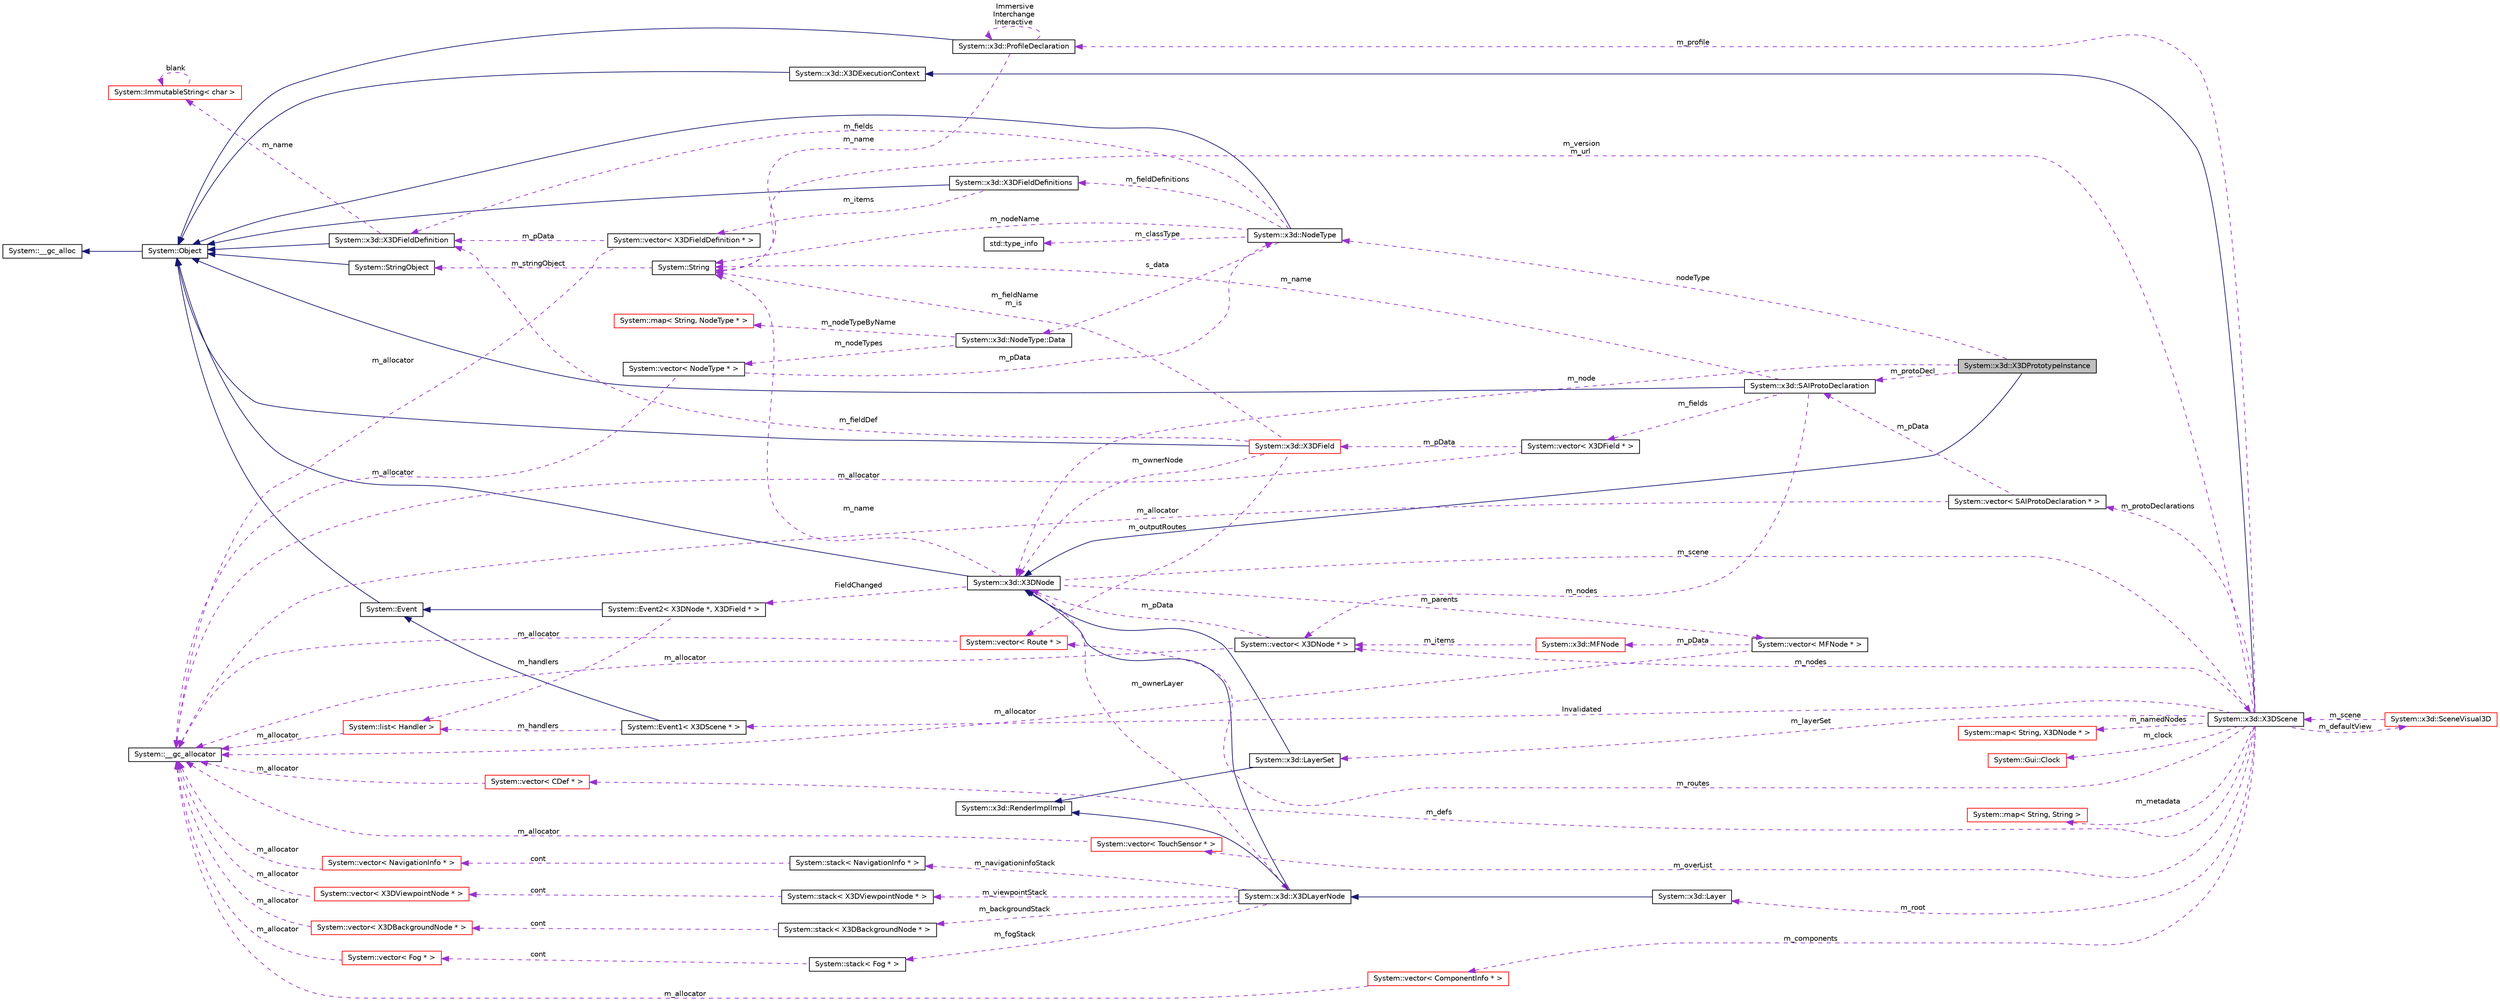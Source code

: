 digraph G
{
  edge [fontname="Helvetica",fontsize="10",labelfontname="Helvetica",labelfontsize="10"];
  node [fontname="Helvetica",fontsize="10",shape=record];
  rankdir="LR";
  Node1 [label="System::x3d::X3DPrototypeInstance",height=0.2,width=0.4,color="black", fillcolor="grey75", style="filled" fontcolor="black"];
  Node2 -> Node1 [dir="back",color="midnightblue",fontsize="10",style="solid",fontname="Helvetica"];
  Node2 [label="System::x3d::X3DNode",height=0.2,width=0.4,color="black", fillcolor="white", style="filled",URL="$class_system_1_1x3d_1_1_x3_d_node.html"];
  Node3 -> Node2 [dir="back",color="midnightblue",fontsize="10",style="solid",fontname="Helvetica"];
  Node3 [label="System::Object",height=0.2,width=0.4,color="black", fillcolor="white", style="filled",URL="$class_system_1_1_object.html"];
  Node4 -> Node3 [dir="back",color="midnightblue",fontsize="10",style="solid",fontname="Helvetica"];
  Node4 [label="System::__gc_alloc",height=0.2,width=0.4,color="black", fillcolor="white", style="filled",URL="$class_system_1_1____gc__alloc.html"];
  Node5 -> Node2 [dir="back",color="darkorchid3",fontsize="10",style="dashed",label=" m_ownerLayer" ,fontname="Helvetica"];
  Node5 [label="System::x3d::X3DLayerNode",height=0.2,width=0.4,color="black", fillcolor="white", style="filled",URL="$class_system_1_1x3d_1_1_x3_d_layer_node.html"];
  Node2 -> Node5 [dir="back",color="midnightblue",fontsize="10",style="solid",fontname="Helvetica"];
  Node6 -> Node5 [dir="back",color="midnightblue",fontsize="10",style="solid",fontname="Helvetica"];
  Node6 [label="System::x3d::RenderImplImpl",height=0.2,width=0.4,color="black", fillcolor="white", style="filled",URL="$class_system_1_1x3d_1_1_render_impl_impl.html"];
  Node7 -> Node5 [dir="back",color="darkorchid3",fontsize="10",style="dashed",label=" m_navigationinfoStack" ,fontname="Helvetica"];
  Node7 [label="System::stack\< NavigationInfo * \>",height=0.2,width=0.4,color="black", fillcolor="white", style="filled",URL="$class_system_1_1stack.html"];
  Node8 -> Node7 [dir="back",color="darkorchid3",fontsize="10",style="dashed",label=" cont" ,fontname="Helvetica"];
  Node8 [label="System::vector\< NavigationInfo * \>",height=0.2,width=0.4,color="red", fillcolor="white", style="filled",URL="$class_system_1_1vector.html"];
  Node9 -> Node8 [dir="back",color="darkorchid3",fontsize="10",style="dashed",label=" m_allocator" ,fontname="Helvetica"];
  Node9 [label="System::__gc_allocator",height=0.2,width=0.4,color="black", fillcolor="white", style="filled",URL="$class_system_1_1____gc__allocator.html"];
  Node10 -> Node5 [dir="back",color="darkorchid3",fontsize="10",style="dashed",label=" m_viewpointStack" ,fontname="Helvetica"];
  Node10 [label="System::stack\< X3DViewpointNode * \>",height=0.2,width=0.4,color="black", fillcolor="white", style="filled",URL="$class_system_1_1stack.html"];
  Node11 -> Node10 [dir="back",color="darkorchid3",fontsize="10",style="dashed",label=" cont" ,fontname="Helvetica"];
  Node11 [label="System::vector\< X3DViewpointNode * \>",height=0.2,width=0.4,color="red", fillcolor="white", style="filled",URL="$class_system_1_1vector.html"];
  Node9 -> Node11 [dir="back",color="darkorchid3",fontsize="10",style="dashed",label=" m_allocator" ,fontname="Helvetica"];
  Node12 -> Node5 [dir="back",color="darkorchid3",fontsize="10",style="dashed",label=" m_fogStack" ,fontname="Helvetica"];
  Node12 [label="System::stack\< Fog * \>",height=0.2,width=0.4,color="black", fillcolor="white", style="filled",URL="$class_system_1_1stack.html"];
  Node13 -> Node12 [dir="back",color="darkorchid3",fontsize="10",style="dashed",label=" cont" ,fontname="Helvetica"];
  Node13 [label="System::vector\< Fog * \>",height=0.2,width=0.4,color="red", fillcolor="white", style="filled",URL="$class_system_1_1vector.html"];
  Node9 -> Node13 [dir="back",color="darkorchid3",fontsize="10",style="dashed",label=" m_allocator" ,fontname="Helvetica"];
  Node14 -> Node5 [dir="back",color="darkorchid3",fontsize="10",style="dashed",label=" m_backgroundStack" ,fontname="Helvetica"];
  Node14 [label="System::stack\< X3DBackgroundNode * \>",height=0.2,width=0.4,color="black", fillcolor="white", style="filled",URL="$class_system_1_1stack.html"];
  Node15 -> Node14 [dir="back",color="darkorchid3",fontsize="10",style="dashed",label=" cont" ,fontname="Helvetica"];
  Node15 [label="System::vector\< X3DBackgroundNode * \>",height=0.2,width=0.4,color="red", fillcolor="white", style="filled",URL="$class_system_1_1vector.html"];
  Node9 -> Node15 [dir="back",color="darkorchid3",fontsize="10",style="dashed",label=" m_allocator" ,fontname="Helvetica"];
  Node16 -> Node2 [dir="back",color="darkorchid3",fontsize="10",style="dashed",label=" m_parents" ,fontname="Helvetica"];
  Node16 [label="System::vector\< MFNode * \>",height=0.2,width=0.4,color="black", fillcolor="white", style="filled",URL="$class_system_1_1vector.html"];
  Node9 -> Node16 [dir="back",color="darkorchid3",fontsize="10",style="dashed",label=" m_allocator" ,fontname="Helvetica"];
  Node17 -> Node16 [dir="back",color="darkorchid3",fontsize="10",style="dashed",label=" m_pData" ,fontname="Helvetica"];
  Node17 [label="System::x3d::MFNode",height=0.2,width=0.4,color="red", fillcolor="white", style="filled",URL="$class_system_1_1x3d_1_1_m_f_node.html"];
  Node18 -> Node17 [dir="back",color="darkorchid3",fontsize="10",style="dashed",label=" m_items" ,fontname="Helvetica"];
  Node18 [label="System::vector\< X3DNode * \>",height=0.2,width=0.4,color="black", fillcolor="white", style="filled",URL="$class_system_1_1vector.html"];
  Node9 -> Node18 [dir="back",color="darkorchid3",fontsize="10",style="dashed",label=" m_allocator" ,fontname="Helvetica"];
  Node2 -> Node18 [dir="back",color="darkorchid3",fontsize="10",style="dashed",label=" m_pData" ,fontname="Helvetica"];
  Node19 -> Node2 [dir="back",color="darkorchid3",fontsize="10",style="dashed",label=" m_scene" ,fontname="Helvetica"];
  Node19 [label="System::x3d::X3DScene",height=0.2,width=0.4,color="black", fillcolor="white", style="filled",URL="$class_system_1_1x3d_1_1_x3_d_scene.html"];
  Node20 -> Node19 [dir="back",color="midnightblue",fontsize="10",style="solid",fontname="Helvetica"];
  Node20 [label="System::x3d::X3DExecutionContext",height=0.2,width=0.4,color="black", fillcolor="white", style="filled",URL="$class_system_1_1x3d_1_1_x3_d_execution_context.html"];
  Node3 -> Node20 [dir="back",color="midnightblue",fontsize="10",style="solid",fontname="Helvetica"];
  Node21 -> Node19 [dir="back",color="darkorchid3",fontsize="10",style="dashed",label=" m_defs" ,fontname="Helvetica"];
  Node21 [label="System::vector\< CDef * \>",height=0.2,width=0.4,color="red", fillcolor="white", style="filled",URL="$class_system_1_1vector.html"];
  Node9 -> Node21 [dir="back",color="darkorchid3",fontsize="10",style="dashed",label=" m_allocator" ,fontname="Helvetica"];
  Node22 -> Node19 [dir="back",color="darkorchid3",fontsize="10",style="dashed",label=" m_protoDeclarations" ,fontname="Helvetica"];
  Node22 [label="System::vector\< SAIProtoDeclaration * \>",height=0.2,width=0.4,color="black", fillcolor="white", style="filled",URL="$class_system_1_1vector.html"];
  Node9 -> Node22 [dir="back",color="darkorchid3",fontsize="10",style="dashed",label=" m_allocator" ,fontname="Helvetica"];
  Node23 -> Node22 [dir="back",color="darkorchid3",fontsize="10",style="dashed",label=" m_pData" ,fontname="Helvetica"];
  Node23 [label="System::x3d::SAIProtoDeclaration",height=0.2,width=0.4,color="black", fillcolor="white", style="filled",URL="$class_system_1_1x3d_1_1_s_a_i_proto_declaration.html"];
  Node3 -> Node23 [dir="back",color="midnightblue",fontsize="10",style="solid",fontname="Helvetica"];
  Node24 -> Node23 [dir="back",color="darkorchid3",fontsize="10",style="dashed",label=" m_fields" ,fontname="Helvetica"];
  Node24 [label="System::vector\< X3DField * \>",height=0.2,width=0.4,color="black", fillcolor="white", style="filled",URL="$class_system_1_1vector.html"];
  Node9 -> Node24 [dir="back",color="darkorchid3",fontsize="10",style="dashed",label=" m_allocator" ,fontname="Helvetica"];
  Node25 -> Node24 [dir="back",color="darkorchid3",fontsize="10",style="dashed",label=" m_pData" ,fontname="Helvetica"];
  Node25 [label="System::x3d::X3DField",height=0.2,width=0.4,color="red", fillcolor="white", style="filled",URL="$class_system_1_1x3d_1_1_x3_d_field.html"];
  Node3 -> Node25 [dir="back",color="midnightblue",fontsize="10",style="solid",fontname="Helvetica"];
  Node26 -> Node25 [dir="back",color="darkorchid3",fontsize="10",style="dashed",label=" m_fieldDef" ,fontname="Helvetica"];
  Node26 [label="System::x3d::X3DFieldDefinition",height=0.2,width=0.4,color="black", fillcolor="white", style="filled",URL="$class_system_1_1x3d_1_1_x3_d_field_definition.html"];
  Node3 -> Node26 [dir="back",color="midnightblue",fontsize="10",style="solid",fontname="Helvetica"];
  Node27 -> Node26 [dir="back",color="darkorchid3",fontsize="10",style="dashed",label=" m_name" ,fontname="Helvetica"];
  Node27 [label="System::ImmutableString\< char \>",height=0.2,width=0.4,color="red", fillcolor="white", style="filled",URL="$class_system_1_1_immutable_string.html"];
  Node27 -> Node27 [dir="back",color="darkorchid3",fontsize="10",style="dashed",label=" blank" ,fontname="Helvetica"];
  Node28 -> Node25 [dir="back",color="darkorchid3",fontsize="10",style="dashed",label=" m_outputRoutes" ,fontname="Helvetica"];
  Node28 [label="System::vector\< Route * \>",height=0.2,width=0.4,color="red", fillcolor="white", style="filled",URL="$class_system_1_1vector.html"];
  Node9 -> Node28 [dir="back",color="darkorchid3",fontsize="10",style="dashed",label=" m_allocator" ,fontname="Helvetica"];
  Node29 -> Node25 [dir="back",color="darkorchid3",fontsize="10",style="dashed",label=" m_fieldName\nm_is" ,fontname="Helvetica"];
  Node29 [label="System::String",height=0.2,width=0.4,color="black", fillcolor="white", style="filled",URL="$class_system_1_1_string.html"];
  Node30 -> Node29 [dir="back",color="darkorchid3",fontsize="10",style="dashed",label=" m_stringObject" ,fontname="Helvetica"];
  Node30 [label="System::StringObject",height=0.2,width=0.4,color="black", fillcolor="white", style="filled",URL="$class_system_1_1_string_object.html"];
  Node3 -> Node30 [dir="back",color="midnightblue",fontsize="10",style="solid",fontname="Helvetica"];
  Node2 -> Node25 [dir="back",color="darkorchid3",fontsize="10",style="dashed",label=" m_ownerNode" ,fontname="Helvetica"];
  Node18 -> Node23 [dir="back",color="darkorchid3",fontsize="10",style="dashed",label=" m_nodes" ,fontname="Helvetica"];
  Node29 -> Node23 [dir="back",color="darkorchid3",fontsize="10",style="dashed",label=" m_name" ,fontname="Helvetica"];
  Node31 -> Node19 [dir="back",color="darkorchid3",fontsize="10",style="dashed",label=" Invalidated" ,fontname="Helvetica"];
  Node31 [label="System::Event1\< X3DScene * \>",height=0.2,width=0.4,color="black", fillcolor="white", style="filled",URL="$class_system_1_1_event1.html"];
  Node32 -> Node31 [dir="back",color="midnightblue",fontsize="10",style="solid",fontname="Helvetica"];
  Node32 [label="System::Event",height=0.2,width=0.4,color="black", fillcolor="white", style="filled",URL="$class_system_1_1_event.html"];
  Node3 -> Node32 [dir="back",color="midnightblue",fontsize="10",style="solid",fontname="Helvetica"];
  Node33 -> Node31 [dir="back",color="darkorchid3",fontsize="10",style="dashed",label=" m_handlers" ,fontname="Helvetica"];
  Node33 [label="System::list\< Handler \>",height=0.2,width=0.4,color="red", fillcolor="white", style="filled",URL="$class_system_1_1list.html"];
  Node9 -> Node33 [dir="back",color="darkorchid3",fontsize="10",style="dashed",label=" m_allocator" ,fontname="Helvetica"];
  Node34 -> Node19 [dir="back",color="darkorchid3",fontsize="10",style="dashed",label=" m_namedNodes" ,fontname="Helvetica"];
  Node34 [label="System::map\< String, X3DNode * \>",height=0.2,width=0.4,color="red", fillcolor="white", style="filled",URL="$class_system_1_1map.html"];
  Node35 -> Node19 [dir="back",color="darkorchid3",fontsize="10",style="dashed",label=" m_clock" ,fontname="Helvetica"];
  Node35 [label="System::Gui::Clock",height=0.2,width=0.4,color="red", fillcolor="white", style="filled",URL="$class_system_1_1_gui_1_1_clock.html"];
  Node18 -> Node19 [dir="back",color="darkorchid3",fontsize="10",style="dashed",label=" m_nodes" ,fontname="Helvetica"];
  Node36 -> Node19 [dir="back",color="darkorchid3",fontsize="10",style="dashed",label=" m_overList" ,fontname="Helvetica"];
  Node36 [label="System::vector\< TouchSensor * \>",height=0.2,width=0.4,color="red", fillcolor="white", style="filled",URL="$class_system_1_1vector.html"];
  Node9 -> Node36 [dir="back",color="darkorchid3",fontsize="10",style="dashed",label=" m_allocator" ,fontname="Helvetica"];
  Node37 -> Node19 [dir="back",color="darkorchid3",fontsize="10",style="dashed",label=" m_metadata" ,fontname="Helvetica"];
  Node37 [label="System::map\< String, String \>",height=0.2,width=0.4,color="red", fillcolor="white", style="filled",URL="$class_system_1_1map.html"];
  Node28 -> Node19 [dir="back",color="darkorchid3",fontsize="10",style="dashed",label=" m_routes" ,fontname="Helvetica"];
  Node29 -> Node19 [dir="back",color="darkorchid3",fontsize="10",style="dashed",label=" m_version\nm_url" ,fontname="Helvetica"];
  Node38 -> Node19 [dir="back",color="darkorchid3",fontsize="10",style="dashed",label=" m_profile" ,fontname="Helvetica"];
  Node38 [label="System::x3d::ProfileDeclaration",height=0.2,width=0.4,color="black", fillcolor="white", style="filled",URL="$class_system_1_1x3d_1_1_profile_declaration.html"];
  Node3 -> Node38 [dir="back",color="midnightblue",fontsize="10",style="solid",fontname="Helvetica"];
  Node29 -> Node38 [dir="back",color="darkorchid3",fontsize="10",style="dashed",label=" m_name" ,fontname="Helvetica"];
  Node38 -> Node38 [dir="back",color="darkorchid3",fontsize="10",style="dashed",label=" Immersive\nInterchange\nInteractive" ,fontname="Helvetica"];
  Node39 -> Node19 [dir="back",color="darkorchid3",fontsize="10",style="dashed",label=" m_defaultView" ,fontname="Helvetica"];
  Node39 [label="System::x3d::SceneVisual3D",height=0.2,width=0.4,color="red", fillcolor="white", style="filled",URL="$class_system_1_1x3d_1_1_scene_visual3_d.html"];
  Node19 -> Node39 [dir="back",color="darkorchid3",fontsize="10",style="dashed",label=" m_scene" ,fontname="Helvetica"];
  Node40 -> Node19 [dir="back",color="darkorchid3",fontsize="10",style="dashed",label=" m_layerSet" ,fontname="Helvetica"];
  Node40 [label="System::x3d::LayerSet",height=0.2,width=0.4,color="black", fillcolor="white", style="filled",URL="$class_system_1_1x3d_1_1_layer_set.html"];
  Node2 -> Node40 [dir="back",color="midnightblue",fontsize="10",style="solid",fontname="Helvetica"];
  Node6 -> Node40 [dir="back",color="midnightblue",fontsize="10",style="solid",fontname="Helvetica"];
  Node41 -> Node19 [dir="back",color="darkorchid3",fontsize="10",style="dashed",label=" m_components" ,fontname="Helvetica"];
  Node41 [label="System::vector\< ComponentInfo * \>",height=0.2,width=0.4,color="red", fillcolor="white", style="filled",URL="$class_system_1_1vector.html"];
  Node9 -> Node41 [dir="back",color="darkorchid3",fontsize="10",style="dashed",label=" m_allocator" ,fontname="Helvetica"];
  Node42 -> Node19 [dir="back",color="darkorchid3",fontsize="10",style="dashed",label=" m_root" ,fontname="Helvetica"];
  Node42 [label="System::x3d::Layer",height=0.2,width=0.4,color="black", fillcolor="white", style="filled",URL="$class_system_1_1x3d_1_1_layer.html"];
  Node5 -> Node42 [dir="back",color="midnightblue",fontsize="10",style="solid",fontname="Helvetica"];
  Node29 -> Node2 [dir="back",color="darkorchid3",fontsize="10",style="dashed",label=" m_name" ,fontname="Helvetica"];
  Node43 -> Node2 [dir="back",color="darkorchid3",fontsize="10",style="dashed",label=" FieldChanged" ,fontname="Helvetica"];
  Node43 [label="System::Event2\< X3DNode *, X3DField * \>",height=0.2,width=0.4,color="black", fillcolor="white", style="filled",URL="$class_system_1_1_event2.html"];
  Node32 -> Node43 [dir="back",color="midnightblue",fontsize="10",style="solid",fontname="Helvetica"];
  Node33 -> Node43 [dir="back",color="darkorchid3",fontsize="10",style="dashed",label=" m_handlers" ,fontname="Helvetica"];
  Node23 -> Node1 [dir="back",color="darkorchid3",fontsize="10",style="dashed",label=" m_protoDecl" ,fontname="Helvetica"];
  Node44 -> Node1 [dir="back",color="darkorchid3",fontsize="10",style="dashed",label=" nodeType" ,fontname="Helvetica"];
  Node44 [label="System::x3d::NodeType",height=0.2,width=0.4,color="black", fillcolor="white", style="filled",URL="$class_system_1_1x3d_1_1_node_type.html"];
  Node3 -> Node44 [dir="back",color="midnightblue",fontsize="10",style="solid",fontname="Helvetica"];
  Node45 -> Node44 [dir="back",color="darkorchid3",fontsize="10",style="dashed",label=" s_data" ,fontname="Helvetica"];
  Node45 [label="System::x3d::NodeType::Data",height=0.2,width=0.4,color="black", fillcolor="white", style="filled",URL="$class_system_1_1x3d_1_1_node_type_1_1_data.html"];
  Node46 -> Node45 [dir="back",color="darkorchid3",fontsize="10",style="dashed",label=" m_nodeTypeByName" ,fontname="Helvetica"];
  Node46 [label="System::map\< String, NodeType * \>",height=0.2,width=0.4,color="red", fillcolor="white", style="filled",URL="$class_system_1_1map.html"];
  Node47 -> Node45 [dir="back",color="darkorchid3",fontsize="10",style="dashed",label=" m_nodeTypes" ,fontname="Helvetica"];
  Node47 [label="System::vector\< NodeType * \>",height=0.2,width=0.4,color="black", fillcolor="white", style="filled",URL="$class_system_1_1vector.html"];
  Node9 -> Node47 [dir="back",color="darkorchid3",fontsize="10",style="dashed",label=" m_allocator" ,fontname="Helvetica"];
  Node44 -> Node47 [dir="back",color="darkorchid3",fontsize="10",style="dashed",label=" m_pData" ,fontname="Helvetica"];
  Node26 -> Node44 [dir="back",color="darkorchid3",fontsize="10",style="dashed",label=" m_fields" ,fontname="Helvetica"];
  Node29 -> Node44 [dir="back",color="darkorchid3",fontsize="10",style="dashed",label=" m_nodeName" ,fontname="Helvetica"];
  Node48 -> Node44 [dir="back",color="darkorchid3",fontsize="10",style="dashed",label=" m_classType" ,fontname="Helvetica"];
  Node48 [label="std::type_info",height=0.2,width=0.4,color="black", fillcolor="white", style="filled",URL="$classstd_1_1type__info.html",tooltip="Part of RTTI."];
  Node49 -> Node44 [dir="back",color="darkorchid3",fontsize="10",style="dashed",label=" m_fieldDefinitions" ,fontname="Helvetica"];
  Node49 [label="System::x3d::X3DFieldDefinitions",height=0.2,width=0.4,color="black", fillcolor="white", style="filled",URL="$class_system_1_1x3d_1_1_x3_d_field_definitions.html"];
  Node3 -> Node49 [dir="back",color="midnightblue",fontsize="10",style="solid",fontname="Helvetica"];
  Node50 -> Node49 [dir="back",color="darkorchid3",fontsize="10",style="dashed",label=" m_items" ,fontname="Helvetica"];
  Node50 [label="System::vector\< X3DFieldDefinition * \>",height=0.2,width=0.4,color="black", fillcolor="white", style="filled",URL="$class_system_1_1vector.html"];
  Node9 -> Node50 [dir="back",color="darkorchid3",fontsize="10",style="dashed",label=" m_allocator" ,fontname="Helvetica"];
  Node26 -> Node50 [dir="back",color="darkorchid3",fontsize="10",style="dashed",label=" m_pData" ,fontname="Helvetica"];
  Node2 -> Node1 [dir="back",color="darkorchid3",fontsize="10",style="dashed",label=" m_node" ,fontname="Helvetica"];
}

